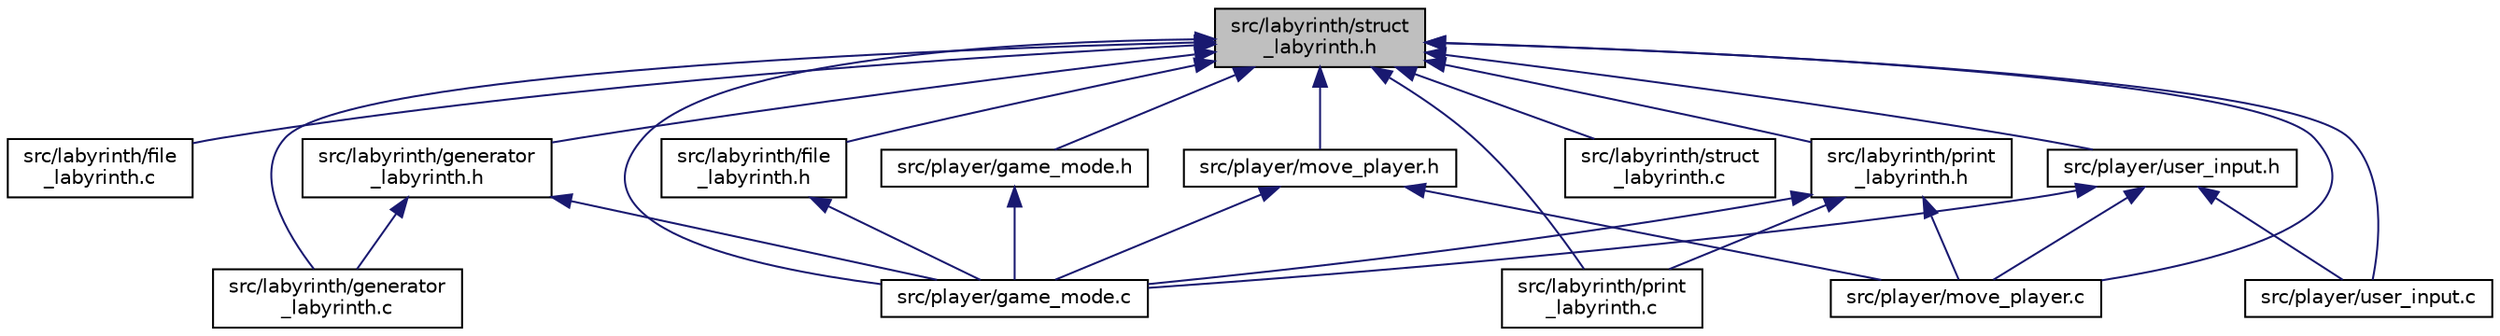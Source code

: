 digraph "src/labyrinth/struct_labyrinth.h"
{
  edge [fontname="Helvetica",fontsize="10",labelfontname="Helvetica",labelfontsize="10"];
  node [fontname="Helvetica",fontsize="10",shape=record];
  Node1 [label="src/labyrinth/struct\l_labyrinth.h",height=0.2,width=0.4,color="black", fillcolor="grey75", style="filled", fontcolor="black"];
  Node1 -> Node2 [dir="back",color="midnightblue",fontsize="10",style="solid",fontname="Helvetica"];
  Node2 [label="src/labyrinth/file\l_labyrinth.c",height=0.2,width=0.4,color="black", fillcolor="white", style="filled",URL="$file__labyrinth_8c.html",tooltip="Save and load labyrinth in a file. "];
  Node1 -> Node3 [dir="back",color="midnightblue",fontsize="10",style="solid",fontname="Helvetica"];
  Node3 [label="src/labyrinth/file\l_labyrinth.h",height=0.2,width=0.4,color="black", fillcolor="white", style="filled",URL="$file__labyrinth_8h.html",tooltip="All prototypes of file_labyrinth.c. "];
  Node3 -> Node4 [dir="back",color="midnightblue",fontsize="10",style="solid",fontname="Helvetica"];
  Node4 [label="src/player/game_mode.c",height=0.2,width=0.4,color="black", fillcolor="white", style="filled",URL="$game__mode_8c.html",tooltip="function to launch game modes "];
  Node1 -> Node5 [dir="back",color="midnightblue",fontsize="10",style="solid",fontname="Helvetica"];
  Node5 [label="src/labyrinth/generator\l_labyrinth.h",height=0.2,width=0.4,color="black", fillcolor="white", style="filled",URL="$generator__labyrinth_8h.html",tooltip="All prototypes of generator_labyrinth.c. "];
  Node5 -> Node6 [dir="back",color="midnightblue",fontsize="10",style="solid",fontname="Helvetica"];
  Node6 [label="src/labyrinth/generator\l_labyrinth.c",height=0.2,width=0.4,color="black", fillcolor="white", style="filled",URL="$generator__labyrinth_8c.html",tooltip="generate a perfect labyrinth with bonus / traps "];
  Node5 -> Node4 [dir="back",color="midnightblue",fontsize="10",style="solid",fontname="Helvetica"];
  Node1 -> Node6 [dir="back",color="midnightblue",fontsize="10",style="solid",fontname="Helvetica"];
  Node1 -> Node7 [dir="back",color="midnightblue",fontsize="10",style="solid",fontname="Helvetica"];
  Node7 [label="src/labyrinth/print\l_labyrinth.h",height=0.2,width=0.4,color="black", fillcolor="white", style="filled",URL="$print__labyrinth_8h.html",tooltip="All prototypes of print_labyrinth.c. "];
  Node7 -> Node8 [dir="back",color="midnightblue",fontsize="10",style="solid",fontname="Helvetica"];
  Node8 [label="src/labyrinth/print\l_labyrinth.c",height=0.2,width=0.4,color="black", fillcolor="white", style="filled",URL="$print__labyrinth_8c.html",tooltip="Display a labyrinth. "];
  Node7 -> Node4 [dir="back",color="midnightblue",fontsize="10",style="solid",fontname="Helvetica"];
  Node7 -> Node9 [dir="back",color="midnightblue",fontsize="10",style="solid",fontname="Helvetica"];
  Node9 [label="src/player/move_player.c",height=0.2,width=0.4,color="black", fillcolor="white", style="filled",URL="$move__player_8c.html",tooltip="functions to move a player on a labyrinth "];
  Node1 -> Node8 [dir="back",color="midnightblue",fontsize="10",style="solid",fontname="Helvetica"];
  Node1 -> Node10 [dir="back",color="midnightblue",fontsize="10",style="solid",fontname="Helvetica"];
  Node10 [label="src/labyrinth/struct\l_labyrinth.c",height=0.2,width=0.4,color="black", fillcolor="white", style="filled",URL="$struct__labyrinth_8c.html",tooltip="Init a labyrinth. "];
  Node1 -> Node11 [dir="back",color="midnightblue",fontsize="10",style="solid",fontname="Helvetica"];
  Node11 [label="src/player/game_mode.h",height=0.2,width=0.4,color="black", fillcolor="white", style="filled",URL="$game__mode_8h.html",tooltip="prototypes of game_mode.c "];
  Node11 -> Node4 [dir="back",color="midnightblue",fontsize="10",style="solid",fontname="Helvetica"];
  Node1 -> Node12 [dir="back",color="midnightblue",fontsize="10",style="solid",fontname="Helvetica"];
  Node12 [label="src/player/user_input.h",height=0.2,width=0.4,color="black", fillcolor="white", style="filled",URL="$user__input_8h.html",tooltip="prototypes of user_input.c "];
  Node12 -> Node4 [dir="back",color="midnightblue",fontsize="10",style="solid",fontname="Helvetica"];
  Node12 -> Node9 [dir="back",color="midnightblue",fontsize="10",style="solid",fontname="Helvetica"];
  Node12 -> Node13 [dir="back",color="midnightblue",fontsize="10",style="solid",fontname="Helvetica"];
  Node13 [label="src/player/user_input.c",height=0.2,width=0.4,color="black", fillcolor="white", style="filled",URL="$user__input_8c.html",tooltip="display message and scan user&#39;s response "];
  Node1 -> Node4 [dir="back",color="midnightblue",fontsize="10",style="solid",fontname="Helvetica"];
  Node1 -> Node14 [dir="back",color="midnightblue",fontsize="10",style="solid",fontname="Helvetica"];
  Node14 [label="src/player/move_player.h",height=0.2,width=0.4,color="black", fillcolor="white", style="filled",URL="$move__player_8h.html",tooltip="prototypes of move_player.c "];
  Node14 -> Node4 [dir="back",color="midnightblue",fontsize="10",style="solid",fontname="Helvetica"];
  Node14 -> Node9 [dir="back",color="midnightblue",fontsize="10",style="solid",fontname="Helvetica"];
  Node1 -> Node9 [dir="back",color="midnightblue",fontsize="10",style="solid",fontname="Helvetica"];
  Node1 -> Node13 [dir="back",color="midnightblue",fontsize="10",style="solid",fontname="Helvetica"];
}
